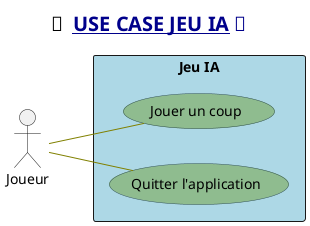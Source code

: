 @startuml UC_JEU_IA
'https://plantuml.com/use-case-diagram

title <size:20><U+1F916>  <color:#darkblue><u>USE CASE JEU IA</u> <U+1F916></color></size>

left to right direction

skinparam usecase {
    BackgroundColor DarkSeaGreen
    BorderColor DarkSlateGray
    ArrowColor Olive
}

Actor Joueur as J

rectangle "Jeu IA" #LightBlue {
   
   (Jouer un coup) as (JUC)
   (Quitter l'application) as (QAPP)

   J -- JUC
   J -- QAPP
}

@enduml